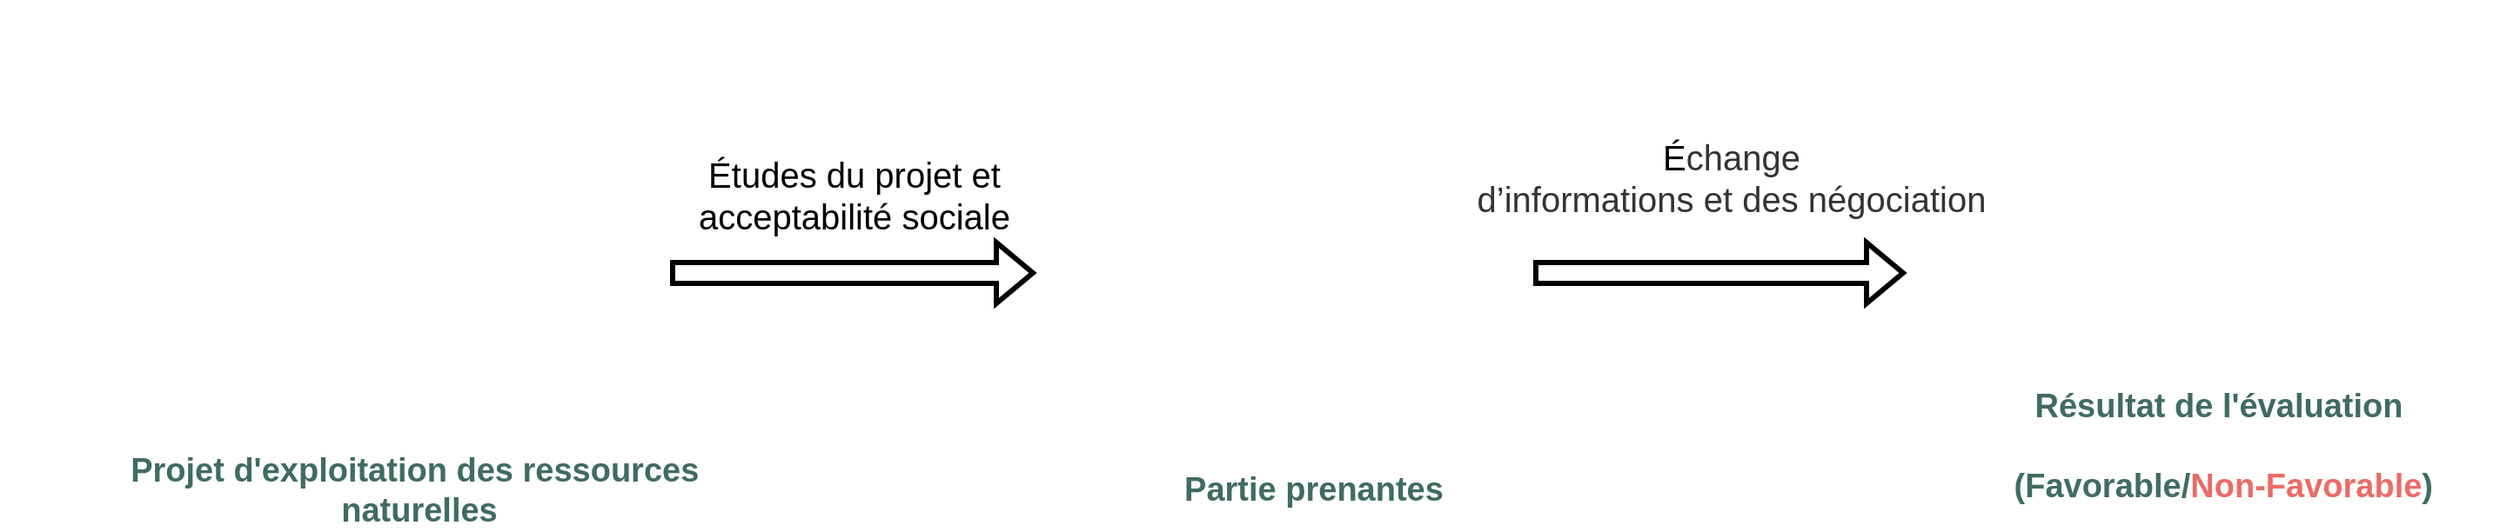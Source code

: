 <mxfile version="24.7.8">
  <diagram name="Page-1" id="yzJ67ilfHg_9fDFUsQ3k">
    <mxGraphModel dx="2442" dy="815" grid="1" gridSize="10" guides="1" tooltips="1" connect="1" arrows="1" fold="1" page="1" pageScale="1" pageWidth="827" pageHeight="1169" math="0" shadow="0">
      <root>
        <mxCell id="0" />
        <mxCell id="1" parent="0" />
        <mxCell id="V79AaJKylNzjQyo3EDW3-8" value="" style="shape=image;verticalLabelPosition=bottom;labelBackgroundColor=default;verticalAlign=top;aspect=fixed;imageAspect=0;image=https://as1.ftcdn.net/v2/jpg/00/34/80/08/1000_F_34800883_2yULPfGwY98is4PkPoisLj9eJDmsjUkb.jpg;" vertex="1" parent="1">
          <mxGeometry x="800" y="150" width="213.11" height="97.39" as="geometry" />
        </mxCell>
        <mxCell id="V79AaJKylNzjQyo3EDW3-9" value="" style="shape=image;verticalLabelPosition=bottom;labelBackgroundColor=default;verticalAlign=top;aspect=fixed;imageAspect=0;image=https://thumbs.dreamstime.com/b/conception-de-ressources-naturelles-65267795.jpg;" vertex="1" parent="1">
          <mxGeometry x="-250" y="63" width="271.04" height="271.04" as="geometry" />
        </mxCell>
        <mxCell id="V79AaJKylNzjQyo3EDW3-11" value="&lt;font style=&quot;font-size: 20px;&quot;&gt;Études du projet et acceptabilité sociale&lt;/font&gt;" style="text;html=1;align=center;verticalAlign=middle;whiteSpace=wrap;rounded=0;" vertex="1" parent="1">
          <mxGeometry x="21.04" y="160" width="230" height="30" as="geometry" />
        </mxCell>
        <mxCell id="V79AaJKylNzjQyo3EDW3-14" value="&lt;b style=&quot;font-size: 19px;&quot;&gt;&lt;font color=&quot;#406b63&quot; style=&quot;font-size: 19px;&quot;&gt;Résultat de l&#39;évaluation&lt;/font&gt;&lt;/b&gt;&lt;div style=&quot;font-size: 19px;&quot;&gt;&lt;b&gt;&lt;font color=&quot;#406b63&quot; style=&quot;font-size: 19px;&quot;&gt;&lt;br&gt;&lt;/font&gt;&lt;/b&gt;&lt;/div&gt;&lt;div style=&quot;font-size: 19px;&quot;&gt;&lt;b&gt;&lt;font style=&quot;font-size: 19px;&quot;&gt;&lt;font color=&quot;#406b63&quot; style=&quot;font-size: 19px;&quot;&gt;&amp;nbsp;(Favorable/&lt;/font&gt;&lt;font color=&quot;#ea6b66&quot; style=&quot;font-size: 19px;&quot;&gt;Non-Favorable&lt;/font&gt;&lt;font color=&quot;#406b63&quot; style=&quot;font-size: 19px;&quot;&gt;)&lt;/font&gt;&lt;/font&gt;&lt;/b&gt;&lt;/div&gt;" style="text;html=1;align=center;verticalAlign=middle;whiteSpace=wrap;rounded=0;" vertex="1" parent="1">
          <mxGeometry x="760" y="280" width="320" height="80" as="geometry" />
        </mxCell>
        <mxCell id="V79AaJKylNzjQyo3EDW3-15" value="" style="shape=flexArrow;endArrow=classic;html=1;rounded=0;strokeWidth=3;" edge="1" parent="1">
          <mxGeometry width="50" height="50" relative="1" as="geometry">
            <mxPoint x="526" y="220" as="sourcePoint" />
            <mxPoint x="740" y="220" as="targetPoint" />
          </mxGeometry>
        </mxCell>
        <mxCell id="V79AaJKylNzjQyo3EDW3-16" value="" style="shape=image;verticalLabelPosition=bottom;labelBackgroundColor=default;verticalAlign=top;aspect=fixed;imageAspect=0;image=https://img.freepik.com/vecteurs-premium/icone-structure-entreprise-noir_118813-11300.jpg;" vertex="1" parent="1">
          <mxGeometry x="260" y="84.86" width="266" height="250.28" as="geometry" />
        </mxCell>
        <mxCell id="V79AaJKylNzjQyo3EDW3-10" value="" style="shape=flexArrow;endArrow=classic;html=1;rounded=0;strokeWidth=3;" edge="1" parent="1">
          <mxGeometry width="50" height="50" relative="1" as="geometry">
            <mxPoint x="30" y="220" as="sourcePoint" />
            <mxPoint x="240" y="220" as="targetPoint" />
          </mxGeometry>
        </mxCell>
        <mxCell id="V79AaJKylNzjQyo3EDW3-12" value="&lt;div&gt;&lt;span style=&quot;font-size: 20px; background-color: initial;&quot;&gt;É&lt;/span&gt;&lt;font color=&quot;#333333&quot;&gt;&lt;span style=&quot;font-size: 20px;&quot;&gt;change&lt;/span&gt;&lt;/font&gt;&lt;/div&gt;&lt;div&gt;&lt;font color=&quot;#333333&quot;&gt;&lt;span style=&quot;font-size: 20px;&quot;&gt;d’informations et des négociation&lt;/span&gt;&lt;/font&gt;&lt;/div&gt;" style="text;html=1;align=center;verticalAlign=middle;whiteSpace=wrap;rounded=0;" vertex="1" parent="1">
          <mxGeometry x="470" y="150" width="340" height="30" as="geometry" />
        </mxCell>
        <mxCell id="V79AaJKylNzjQyo3EDW3-5" value="&lt;b style=&quot;&quot;&gt;&lt;font style=&quot;font-size: 19px;&quot; color=&quot;#406b63&quot;&gt;Partie prenantes&lt;/font&gt;&lt;/b&gt;" style="text;html=1;align=center;verticalAlign=middle;whiteSpace=wrap;rounded=0;" vertex="1" parent="1">
          <mxGeometry x="260" y="330" width="280" height="30" as="geometry" />
        </mxCell>
        <mxCell id="V79AaJKylNzjQyo3EDW3-4" value="&lt;b style=&quot;font-size: 19px;&quot;&gt;&lt;font style=&quot;font-size: 19px;&quot; color=&quot;#406b63&quot;&gt;Projet d&#39;exploitation des ressources&amp;nbsp;&lt;br&gt;naturelles  &lt;/font&gt;&lt;/b&gt;" style="text;html=1;align=center;verticalAlign=middle;whiteSpace=wrap;rounded=0;" vertex="1" parent="1">
          <mxGeometry x="-354.48" y="330" width="480" height="30" as="geometry" />
        </mxCell>
      </root>
    </mxGraphModel>
  </diagram>
</mxfile>

